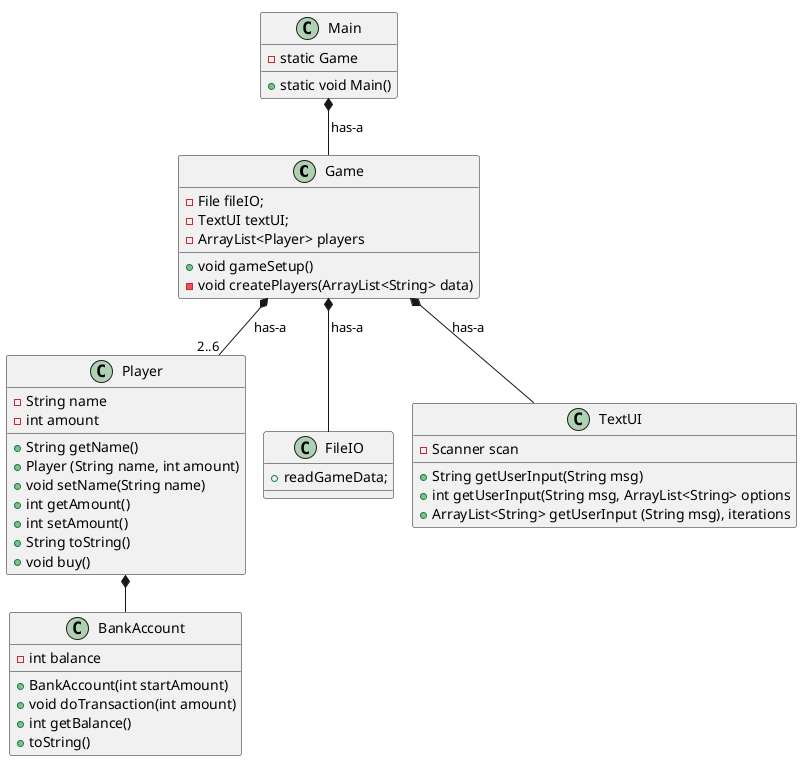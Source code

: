 @startuml
!pragma layout smetana
class Game
class Player

Game : - File fileIO;
Game : - TextUI textUI;
Game : - ArrayList<Player> players
Game : + void gameSetup()
Game : - void createPlayers(ArrayList<String> data)

Player *-- BankAccount
Main *-- Game : has-a
Game *-- FileIO : has-a
Game *-- TextUI : has-a
Game *-- "2..6" Player: has-a


Main : - static Game
Main : + static void Main()

FileIO : + readGameData;

TextUI : - Scanner scan
TextUI : + String getUserInput(String msg)
TextUI : + int getUserInput(String msg, ArrayList<String> options
TextUI : + ArrayList<String> getUserInput (String msg), iterations

Player : - String name
Player : - int amount
Player : + String getName()
Player : + Player (String name, int amount)
Player : + void setName(String name)
Player : + int getAmount()
Player : + int setAmount()
Player : + String toString()
Player : + void buy()

BankAccount : - int balance
BankAccount : + BankAccount(int startAmount)
BankAccount : + void doTransaction(int amount)
BankAccount : + int getBalance()
BankAccount : + toString()

@enduml